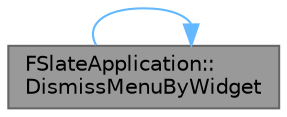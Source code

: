 digraph "FSlateApplication::DismissMenuByWidget"
{
 // INTERACTIVE_SVG=YES
 // LATEX_PDF_SIZE
  bgcolor="transparent";
  edge [fontname=Helvetica,fontsize=10,labelfontname=Helvetica,labelfontsize=10];
  node [fontname=Helvetica,fontsize=10,shape=box,height=0.2,width=0.4];
  rankdir="RL";
  Node1 [id="Node000001",label="FSlateApplication::\lDismissMenuByWidget",height=0.2,width=0.4,color="gray40", fillcolor="grey60", style="filled", fontcolor="black",tooltip="Dismisses a menu and all its children."];
  Node1 -> Node1 [id="edge1_Node000001_Node000001",dir="back",color="steelblue1",style="solid",tooltip=" "];
}
